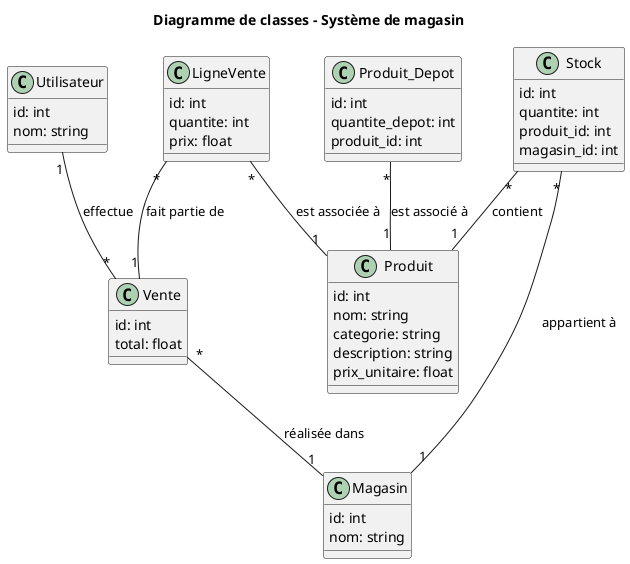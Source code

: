 @startuml

title Diagramme de classes - Système de magasin

class Produit {
  id: int
  nom: string
  categorie: string
  description: string
  prix_unitaire: float
}

class Vente {
  id: int
  total: float
}

class LigneVente {
  id: int
  quantite: int
  prix: float
}

class Utilisateur {
  id: int
  nom: string
}

class Stock { 
  id: int 
  quantite: int
  produit_id: int
  magasin_id: int
}

class Magasin { 
  id: int
  nom: string
}

class Produit_Depot { 
  id: int
  quantite_depot: int
  produit_id: int
}

' Relations entre classes
LigneVente "*" -- "1" Produit: est associée à
LigneVente "*" -- "1" Vente: fait partie de
Stock "*" -- "1" Produit: contient
Stock "*" -- "1" Magasin: appartient à
Vente "*" -- "1" Magasin: réalisée dans
Utilisateur "1" -- "*" Vente: effectue
Produit_Depot "*" -- "1" Produit: est associé à

@enduml